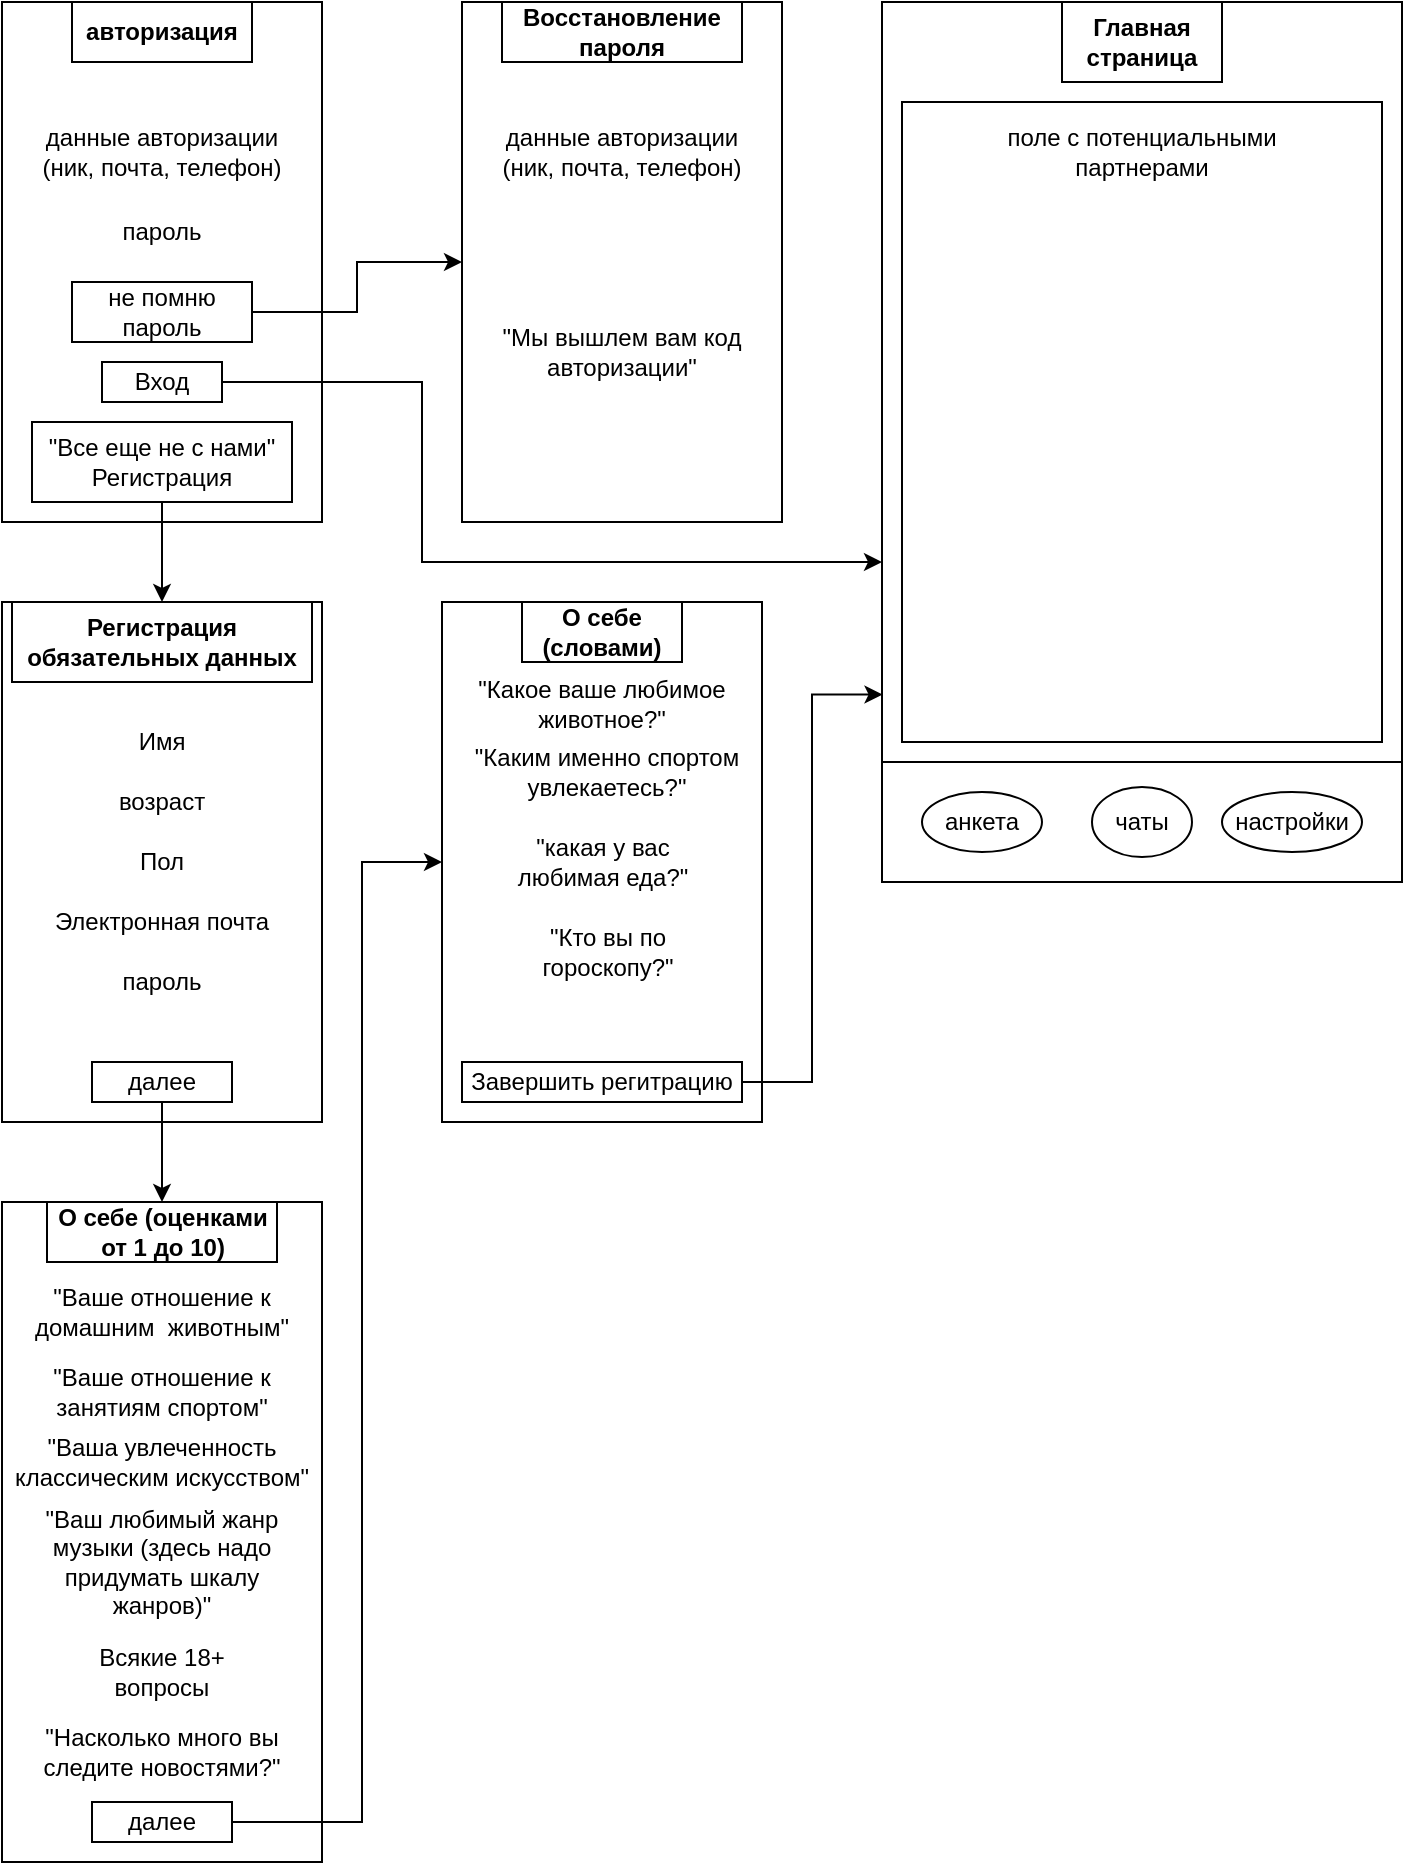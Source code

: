 <mxfile version="22.1.3" type="github">
  <diagram name="Страница — 1" id="kIvSVrA3VFIupachxoN8">
    <mxGraphModel dx="1062" dy="612" grid="1" gridSize="10" guides="1" tooltips="1" connect="1" arrows="1" fold="1" page="1" pageScale="1" pageWidth="1169" pageHeight="827" math="0" shadow="0">
      <root>
        <mxCell id="0" />
        <mxCell id="1" parent="0" />
        <mxCell id="J_iFYWnNg-v4hAFUbItq-6" value="" style="rounded=0;whiteSpace=wrap;html=1;" parent="1" vertex="1">
          <mxGeometry x="20" y="30" width="160" height="260" as="geometry" />
        </mxCell>
        <mxCell id="V3N97cfubyy96YD3l16j-2" value="&lt;b&gt;авторизация&lt;/b&gt;" style="rounded=0;whiteSpace=wrap;html=1;" parent="1" vertex="1">
          <mxGeometry x="55" y="30" width="90" height="30" as="geometry" />
        </mxCell>
        <mxCell id="V3N97cfubyy96YD3l16j-4" value="данные авторизации (ник, почта, телефон)" style="text;html=1;strokeColor=none;fillColor=none;align=center;verticalAlign=middle;whiteSpace=wrap;rounded=0;" parent="1" vertex="1">
          <mxGeometry x="30" y="80" width="140" height="50" as="geometry" />
        </mxCell>
        <mxCell id="V3N97cfubyy96YD3l16j-5" value="пароль" style="text;html=1;strokeColor=none;fillColor=none;align=center;verticalAlign=middle;whiteSpace=wrap;rounded=0;" parent="1" vertex="1">
          <mxGeometry x="70" y="130" width="60" height="30" as="geometry" />
        </mxCell>
        <mxCell id="V3N97cfubyy96YD3l16j-9" style="edgeStyle=orthogonalEdgeStyle;rounded=0;orthogonalLoop=1;jettySize=auto;html=1;exitX=1;exitY=0.5;exitDx=0;exitDy=0;" parent="1" source="V3N97cfubyy96YD3l16j-6" target="V3N97cfubyy96YD3l16j-7" edge="1">
          <mxGeometry relative="1" as="geometry" />
        </mxCell>
        <mxCell id="V3N97cfubyy96YD3l16j-6" value="не помню пароль" style="rounded=0;whiteSpace=wrap;html=1;" parent="1" vertex="1">
          <mxGeometry x="55" y="170" width="90" height="30" as="geometry" />
        </mxCell>
        <mxCell id="V3N97cfubyy96YD3l16j-7" value="" style="rounded=0;whiteSpace=wrap;html=1;" parent="1" vertex="1">
          <mxGeometry x="250" y="30" width="160" height="260" as="geometry" />
        </mxCell>
        <mxCell id="V3N97cfubyy96YD3l16j-8" value="&lt;b&gt;Восстановление пароля&lt;/b&gt;" style="rounded=0;whiteSpace=wrap;html=1;" parent="1" vertex="1">
          <mxGeometry x="270" y="30" width="120" height="30" as="geometry" />
        </mxCell>
        <mxCell id="V3N97cfubyy96YD3l16j-10" value="данные авторизации (ник, почта, телефон)" style="text;html=1;strokeColor=none;fillColor=none;align=center;verticalAlign=middle;whiteSpace=wrap;rounded=0;" parent="1" vertex="1">
          <mxGeometry x="260" y="80" width="140" height="50" as="geometry" />
        </mxCell>
        <mxCell id="V3N97cfubyy96YD3l16j-11" value="&quot;Мы вышлем вам код авторизации&quot;" style="text;html=1;strokeColor=none;fillColor=none;align=center;verticalAlign=middle;whiteSpace=wrap;rounded=0;" parent="1" vertex="1">
          <mxGeometry x="255" y="190" width="150" height="30" as="geometry" />
        </mxCell>
        <mxCell id="V3N97cfubyy96YD3l16j-14" style="edgeStyle=orthogonalEdgeStyle;rounded=0;orthogonalLoop=1;jettySize=auto;html=1;exitX=0.5;exitY=1;exitDx=0;exitDy=0;" parent="1" source="V3N97cfubyy96YD3l16j-12" target="V3N97cfubyy96YD3l16j-13" edge="1">
          <mxGeometry relative="1" as="geometry" />
        </mxCell>
        <mxCell id="V3N97cfubyy96YD3l16j-12" value="&quot;Все еще не с нами&quot;&lt;br&gt;Регистрация" style="rounded=0;whiteSpace=wrap;html=1;" parent="1" vertex="1">
          <mxGeometry x="35" y="240" width="130" height="40" as="geometry" />
        </mxCell>
        <mxCell id="V3N97cfubyy96YD3l16j-13" value="" style="rounded=0;whiteSpace=wrap;html=1;" parent="1" vertex="1">
          <mxGeometry x="20" y="330" width="160" height="260" as="geometry" />
        </mxCell>
        <mxCell id="V3N97cfubyy96YD3l16j-15" value="&lt;b&gt;Регистрация обязательных данных&lt;/b&gt;" style="rounded=0;whiteSpace=wrap;html=1;" parent="1" vertex="1">
          <mxGeometry x="25" y="330" width="150" height="40" as="geometry" />
        </mxCell>
        <mxCell id="V3N97cfubyy96YD3l16j-16" value="Имя" style="text;html=1;strokeColor=none;fillColor=none;align=center;verticalAlign=middle;whiteSpace=wrap;rounded=0;" parent="1" vertex="1">
          <mxGeometry x="70" y="390" width="60" height="20" as="geometry" />
        </mxCell>
        <mxCell id="V3N97cfubyy96YD3l16j-17" value="возраст" style="text;html=1;strokeColor=none;fillColor=none;align=center;verticalAlign=middle;whiteSpace=wrap;rounded=0;" parent="1" vertex="1">
          <mxGeometry x="65" y="420" width="70" height="20" as="geometry" />
        </mxCell>
        <mxCell id="V3N97cfubyy96YD3l16j-18" value="Пол" style="text;html=1;strokeColor=none;fillColor=none;align=center;verticalAlign=middle;whiteSpace=wrap;rounded=0;" parent="1" vertex="1">
          <mxGeometry x="75" y="450" width="50" height="20" as="geometry" />
        </mxCell>
        <mxCell id="V3N97cfubyy96YD3l16j-19" value="Электронная почта" style="text;html=1;strokeColor=none;fillColor=none;align=center;verticalAlign=middle;whiteSpace=wrap;rounded=0;" parent="1" vertex="1">
          <mxGeometry x="35" y="480" width="130" height="20" as="geometry" />
        </mxCell>
        <mxCell id="V3N97cfubyy96YD3l16j-20" value="пароль" style="text;html=1;strokeColor=none;fillColor=none;align=center;verticalAlign=middle;whiteSpace=wrap;rounded=0;" parent="1" vertex="1">
          <mxGeometry x="75" y="510" width="50" height="20" as="geometry" />
        </mxCell>
        <mxCell id="V3N97cfubyy96YD3l16j-21" value="" style="rounded=0;whiteSpace=wrap;html=1;" parent="1" vertex="1">
          <mxGeometry x="240" y="330" width="160" height="260" as="geometry" />
        </mxCell>
        <mxCell id="V3N97cfubyy96YD3l16j-46" style="edgeStyle=orthogonalEdgeStyle;rounded=0;orthogonalLoop=1;jettySize=auto;html=1;exitX=0.5;exitY=1;exitDx=0;exitDy=0;entryX=0.5;entryY=0;entryDx=0;entryDy=0;" parent="1" source="V3N97cfubyy96YD3l16j-22" target="V3N97cfubyy96YD3l16j-36" edge="1">
          <mxGeometry relative="1" as="geometry" />
        </mxCell>
        <mxCell id="V3N97cfubyy96YD3l16j-22" value="далее" style="rounded=0;whiteSpace=wrap;html=1;" parent="1" vertex="1">
          <mxGeometry x="65" y="560" width="70" height="20" as="geometry" />
        </mxCell>
        <mxCell id="V3N97cfubyy96YD3l16j-24" value="&lt;b&gt;О себе (словами)&lt;/b&gt;" style="rounded=0;whiteSpace=wrap;html=1;" parent="1" vertex="1">
          <mxGeometry x="280" y="330" width="80" height="30" as="geometry" />
        </mxCell>
        <mxCell id="V3N97cfubyy96YD3l16j-33" style="edgeStyle=orthogonalEdgeStyle;rounded=0;orthogonalLoop=1;jettySize=auto;html=1;exitX=1;exitY=0.5;exitDx=0;exitDy=0;" parent="1" source="V3N97cfubyy96YD3l16j-25" target="V3N97cfubyy96YD3l16j-26" edge="1">
          <mxGeometry relative="1" as="geometry">
            <Array as="points">
              <mxPoint x="230" y="220" />
              <mxPoint x="230" y="310" />
            </Array>
          </mxGeometry>
        </mxCell>
        <mxCell id="V3N97cfubyy96YD3l16j-25" value="Вход" style="rounded=0;whiteSpace=wrap;html=1;" parent="1" vertex="1">
          <mxGeometry x="70" y="210" width="60" height="20" as="geometry" />
        </mxCell>
        <mxCell id="V3N97cfubyy96YD3l16j-26" value="" style="rounded=0;whiteSpace=wrap;html=1;" parent="1" vertex="1">
          <mxGeometry x="460" y="30" width="260" height="440" as="geometry" />
        </mxCell>
        <mxCell id="V3N97cfubyy96YD3l16j-27" value="&lt;b&gt;Главная страница&lt;/b&gt;" style="rounded=0;whiteSpace=wrap;html=1;" parent="1" vertex="1">
          <mxGeometry x="550" y="30" width="80" height="40" as="geometry" />
        </mxCell>
        <mxCell id="V3N97cfubyy96YD3l16j-28" value="" style="rounded=0;whiteSpace=wrap;html=1;" parent="1" vertex="1">
          <mxGeometry x="460" y="410" width="260" height="60" as="geometry" />
        </mxCell>
        <mxCell id="V3N97cfubyy96YD3l16j-30" value="&quot;Какое ваше любимое животное?&quot;" style="text;html=1;strokeColor=none;fillColor=none;align=center;verticalAlign=middle;whiteSpace=wrap;rounded=0;" parent="1" vertex="1">
          <mxGeometry x="255" y="370" width="130" height="21" as="geometry" />
        </mxCell>
        <mxCell id="V3N97cfubyy96YD3l16j-32" value="Завершить регитрацию" style="rounded=0;whiteSpace=wrap;html=1;" parent="1" vertex="1">
          <mxGeometry x="250" y="560" width="140" height="20" as="geometry" />
        </mxCell>
        <mxCell id="V3N97cfubyy96YD3l16j-35" value="" style="rounded=0;whiteSpace=wrap;html=1;" parent="1" vertex="1">
          <mxGeometry x="20" y="630" width="160" height="330" as="geometry" />
        </mxCell>
        <mxCell id="V3N97cfubyy96YD3l16j-36" value="&lt;b&gt;О себе (оценками от 1 до 10)&lt;/b&gt;" style="rounded=0;whiteSpace=wrap;html=1;" parent="1" vertex="1">
          <mxGeometry x="42.5" y="630" width="115" height="30" as="geometry" />
        </mxCell>
        <mxCell id="V3N97cfubyy96YD3l16j-37" value="&quot;Каким именно спортом увлекаетесь?&quot;" style="text;html=1;strokeColor=none;fillColor=none;align=center;verticalAlign=middle;whiteSpace=wrap;rounded=0;" parent="1" vertex="1">
          <mxGeometry x="255" y="400" width="135" height="30" as="geometry" />
        </mxCell>
        <mxCell id="V3N97cfubyy96YD3l16j-52" style="edgeStyle=orthogonalEdgeStyle;rounded=0;orthogonalLoop=1;jettySize=auto;html=1;exitX=1;exitY=0.5;exitDx=0;exitDy=0;entryX=0;entryY=0.5;entryDx=0;entryDy=0;" parent="1" source="V3N97cfubyy96YD3l16j-39" target="V3N97cfubyy96YD3l16j-21" edge="1">
          <mxGeometry relative="1" as="geometry">
            <Array as="points">
              <mxPoint x="200" y="940" />
              <mxPoint x="200" y="460" />
            </Array>
          </mxGeometry>
        </mxCell>
        <mxCell id="V3N97cfubyy96YD3l16j-39" value="далее" style="rounded=0;whiteSpace=wrap;html=1;" parent="1" vertex="1">
          <mxGeometry x="65" y="930" width="70" height="20" as="geometry" />
        </mxCell>
        <mxCell id="V3N97cfubyy96YD3l16j-40" value="&quot;Ваше отношение к домашним&amp;nbsp; животным&quot;" style="text;html=1;strokeColor=none;fillColor=none;align=center;verticalAlign=middle;whiteSpace=wrap;rounded=0;" parent="1" vertex="1">
          <mxGeometry x="20" y="670" width="160" height="30" as="geometry" />
        </mxCell>
        <mxCell id="V3N97cfubyy96YD3l16j-41" value="&quot;Ваше отношение к занятиям спортом&quot;" style="text;html=1;strokeColor=none;fillColor=none;align=center;verticalAlign=middle;whiteSpace=wrap;rounded=0;" parent="1" vertex="1">
          <mxGeometry x="30" y="710" width="140" height="30" as="geometry" />
        </mxCell>
        <mxCell id="V3N97cfubyy96YD3l16j-43" value="&quot;Ваша увлеченность классическим искусством&quot;" style="text;html=1;strokeColor=none;fillColor=none;align=center;verticalAlign=middle;whiteSpace=wrap;rounded=0;" parent="1" vertex="1">
          <mxGeometry x="25" y="740" width="150" height="40" as="geometry" />
        </mxCell>
        <mxCell id="V3N97cfubyy96YD3l16j-44" value="&quot;Ваш любимый жанр музыки (здесь надо придумать шкалу жанров)&quot;" style="text;html=1;strokeColor=none;fillColor=none;align=center;verticalAlign=middle;whiteSpace=wrap;rounded=0;" parent="1" vertex="1">
          <mxGeometry x="30" y="785" width="140" height="50" as="geometry" />
        </mxCell>
        <mxCell id="V3N97cfubyy96YD3l16j-45" value="Всякие 18+ вопросы" style="text;html=1;strokeColor=none;fillColor=none;align=center;verticalAlign=middle;whiteSpace=wrap;rounded=0;" parent="1" vertex="1">
          <mxGeometry x="60" y="850" width="80" height="30" as="geometry" />
        </mxCell>
        <mxCell id="V3N97cfubyy96YD3l16j-47" value="&quot;какая у вас любимая еда?&quot;" style="text;html=1;strokeColor=none;fillColor=none;align=center;verticalAlign=middle;whiteSpace=wrap;rounded=0;" parent="1" vertex="1">
          <mxGeometry x="273.75" y="440" width="92.5" height="40" as="geometry" />
        </mxCell>
        <mxCell id="V3N97cfubyy96YD3l16j-48" value="&quot;Кто вы по гороскопу?&quot;" style="text;html=1;strokeColor=none;fillColor=none;align=center;verticalAlign=middle;whiteSpace=wrap;rounded=0;" parent="1" vertex="1">
          <mxGeometry x="282.5" y="490" width="80" height="30" as="geometry" />
        </mxCell>
        <mxCell id="V3N97cfubyy96YD3l16j-49" value="&quot;Насколько много вы следите новостями?&quot;" style="text;html=1;strokeColor=none;fillColor=none;align=center;verticalAlign=middle;whiteSpace=wrap;rounded=0;" parent="1" vertex="1">
          <mxGeometry x="35" y="890" width="130" height="30" as="geometry" />
        </mxCell>
        <mxCell id="V3N97cfubyy96YD3l16j-54" value="чаты" style="ellipse;whiteSpace=wrap;html=1;" parent="1" vertex="1">
          <mxGeometry x="565" y="422.5" width="50" height="35" as="geometry" />
        </mxCell>
        <mxCell id="V3N97cfubyy96YD3l16j-55" value="настройки" style="ellipse;whiteSpace=wrap;html=1;" parent="1" vertex="1">
          <mxGeometry x="630" y="425" width="70" height="30" as="geometry" />
        </mxCell>
        <mxCell id="V3N97cfubyy96YD3l16j-56" style="edgeStyle=orthogonalEdgeStyle;rounded=0;orthogonalLoop=1;jettySize=auto;html=1;exitX=1;exitY=0.5;exitDx=0;exitDy=0;entryX=0.001;entryY=0.787;entryDx=0;entryDy=0;entryPerimeter=0;" parent="1" source="V3N97cfubyy96YD3l16j-32" target="V3N97cfubyy96YD3l16j-26" edge="1">
          <mxGeometry relative="1" as="geometry" />
        </mxCell>
        <mxCell id="V3N97cfubyy96YD3l16j-58" value="" style="rounded=0;whiteSpace=wrap;html=1;" parent="1" vertex="1">
          <mxGeometry x="470" y="80" width="240" height="320" as="geometry" />
        </mxCell>
        <mxCell id="V3N97cfubyy96YD3l16j-57" value="поле с потенциальными партнерами" style="text;html=1;strokeColor=none;fillColor=none;align=center;verticalAlign=middle;whiteSpace=wrap;rounded=0;" parent="1" vertex="1">
          <mxGeometry x="505" y="80" width="170" height="50" as="geometry" />
        </mxCell>
        <mxCell id="t5Mpqhm2jp1dvvndBsHg-1" value="анкета" style="ellipse;whiteSpace=wrap;html=1;" vertex="1" parent="1">
          <mxGeometry x="480" y="425" width="60" height="30" as="geometry" />
        </mxCell>
      </root>
    </mxGraphModel>
  </diagram>
</mxfile>
